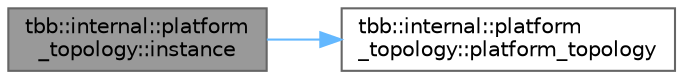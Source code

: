 digraph "tbb::internal::platform_topology::instance"
{
 // LATEX_PDF_SIZE
  bgcolor="transparent";
  edge [fontname=Helvetica,fontsize=10,labelfontname=Helvetica,labelfontsize=10];
  node [fontname=Helvetica,fontsize=10,shape=box,height=0.2,width=0.4];
  rankdir="LR";
  Node1 [id="Node000001",label="tbb::internal::platform\l_topology::instance",height=0.2,width=0.4,color="gray40", fillcolor="grey60", style="filled", fontcolor="black",tooltip=" "];
  Node1 -> Node2 [id="edge2_Node000001_Node000002",color="steelblue1",style="solid",tooltip=" "];
  Node2 [id="Node000002",label="tbb::internal::platform\l_topology::platform_topology",height=0.2,width=0.4,color="grey40", fillcolor="white", style="filled",URL="$classtbb_1_1internal_1_1platform__topology.html#a44bd6cd1dbd24a13e39e69d1bcf15a1e",tooltip=" "];
}
